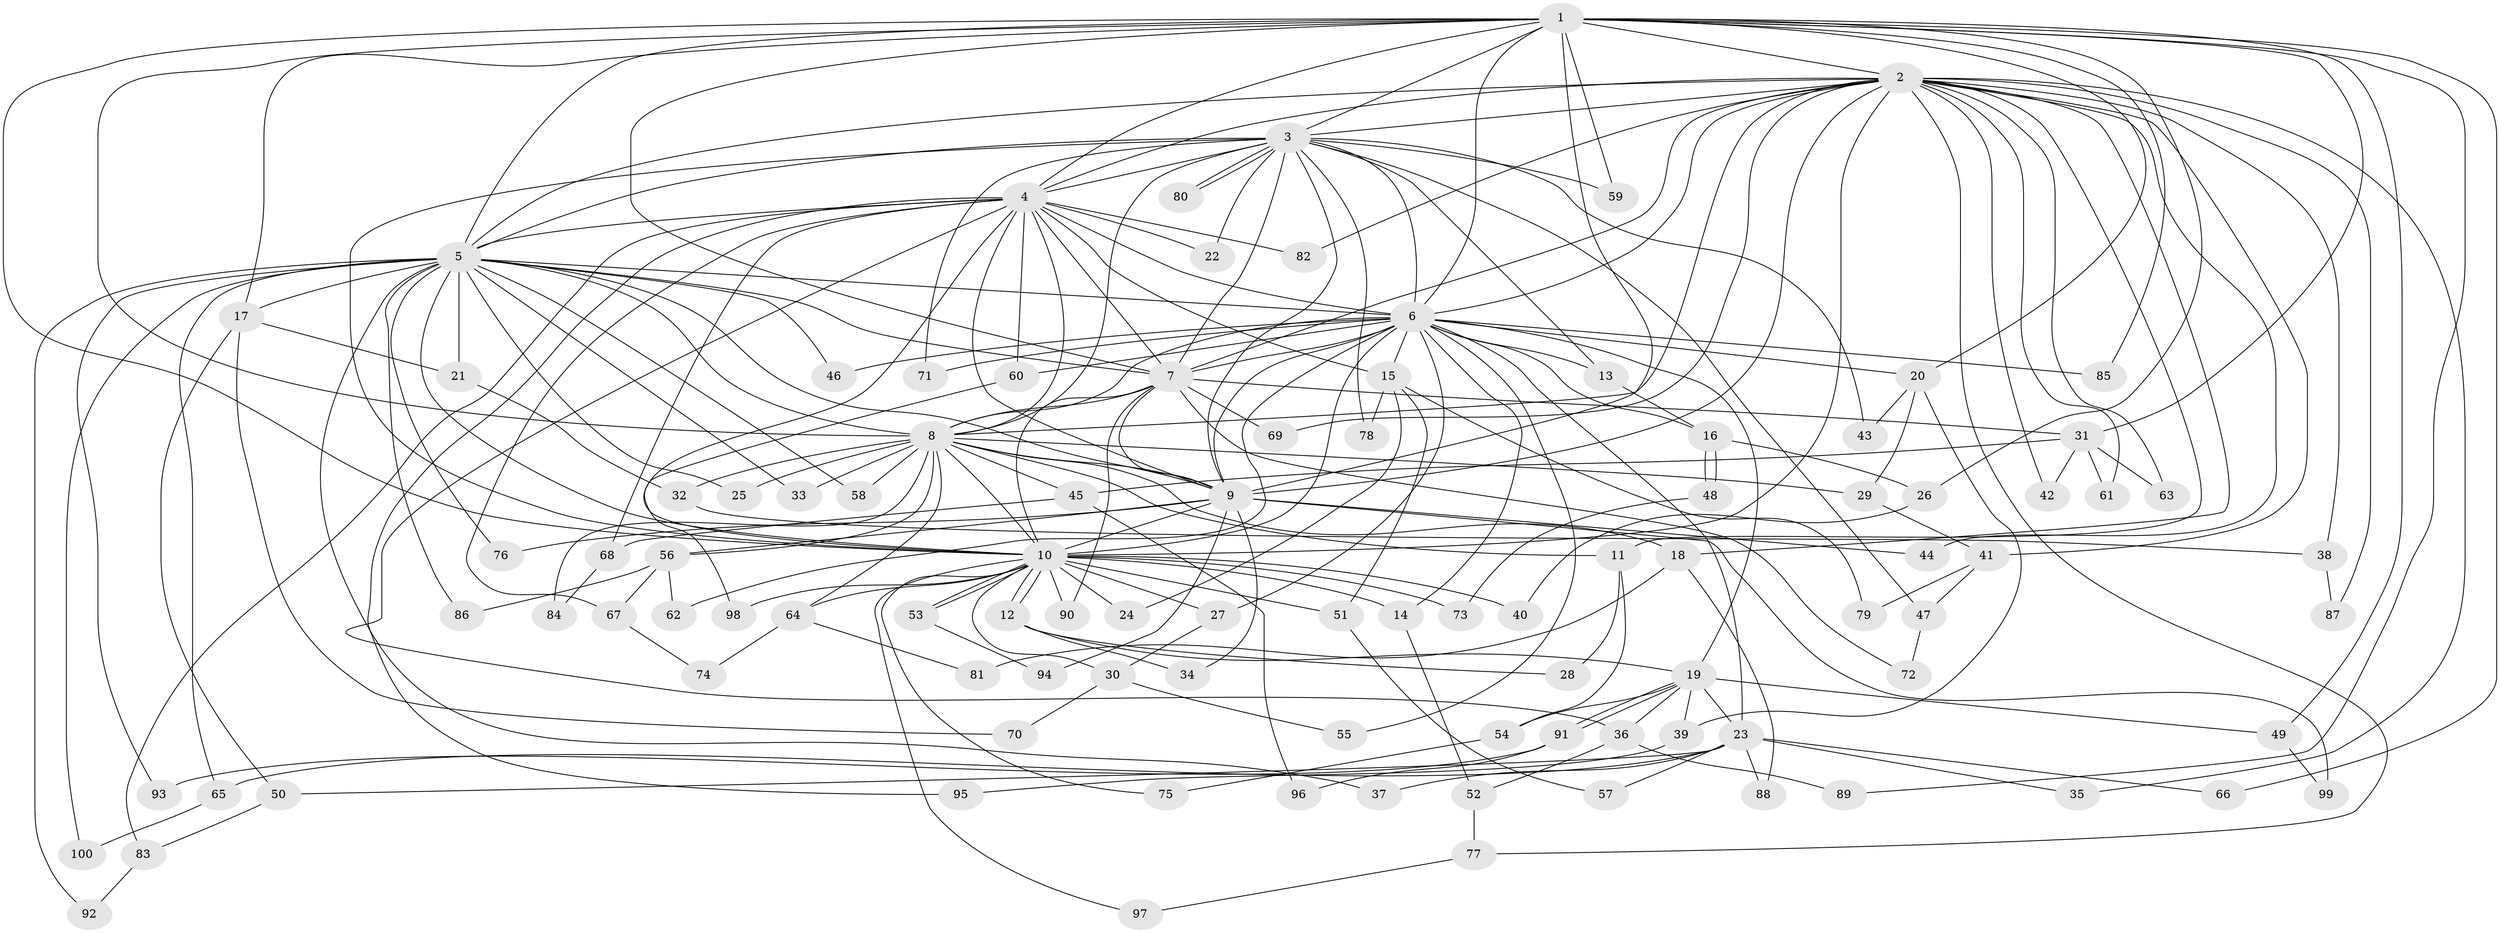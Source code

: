 // coarse degree distribution, {22: 0.02, 13: 0.04, 14: 0.02, 15: 0.02, 12: 0.02, 19: 0.02, 6: 0.02, 3: 0.18, 7: 0.02, 8: 0.06, 4: 0.06, 9: 0.04, 2: 0.4, 5: 0.06, 1: 0.02}
// Generated by graph-tools (version 1.1) at 2025/49/03/04/25 22:49:17]
// undirected, 100 vertices, 225 edges
graph export_dot {
  node [color=gray90,style=filled];
  1;
  2;
  3;
  4;
  5;
  6;
  7;
  8;
  9;
  10;
  11;
  12;
  13;
  14;
  15;
  16;
  17;
  18;
  19;
  20;
  21;
  22;
  23;
  24;
  25;
  26;
  27;
  28;
  29;
  30;
  31;
  32;
  33;
  34;
  35;
  36;
  37;
  38;
  39;
  40;
  41;
  42;
  43;
  44;
  45;
  46;
  47;
  48;
  49;
  50;
  51;
  52;
  53;
  54;
  55;
  56;
  57;
  58;
  59;
  60;
  61;
  62;
  63;
  64;
  65;
  66;
  67;
  68;
  69;
  70;
  71;
  72;
  73;
  74;
  75;
  76;
  77;
  78;
  79;
  80;
  81;
  82;
  83;
  84;
  85;
  86;
  87;
  88;
  89;
  90;
  91;
  92;
  93;
  94;
  95;
  96;
  97;
  98;
  99;
  100;
  1 -- 2;
  1 -- 3;
  1 -- 4;
  1 -- 5;
  1 -- 6;
  1 -- 7;
  1 -- 8;
  1 -- 9;
  1 -- 10;
  1 -- 17;
  1 -- 20;
  1 -- 26;
  1 -- 31;
  1 -- 49;
  1 -- 59;
  1 -- 66;
  1 -- 85;
  1 -- 89;
  2 -- 3;
  2 -- 4;
  2 -- 5;
  2 -- 6;
  2 -- 7;
  2 -- 8;
  2 -- 9;
  2 -- 10;
  2 -- 11;
  2 -- 18;
  2 -- 35;
  2 -- 38;
  2 -- 41;
  2 -- 42;
  2 -- 44;
  2 -- 61;
  2 -- 63;
  2 -- 69;
  2 -- 77;
  2 -- 82;
  2 -- 87;
  3 -- 4;
  3 -- 5;
  3 -- 6;
  3 -- 7;
  3 -- 8;
  3 -- 9;
  3 -- 10;
  3 -- 13;
  3 -- 22;
  3 -- 43;
  3 -- 47;
  3 -- 59;
  3 -- 71;
  3 -- 78;
  3 -- 80;
  3 -- 80;
  4 -- 5;
  4 -- 6;
  4 -- 7;
  4 -- 8;
  4 -- 9;
  4 -- 10;
  4 -- 15;
  4 -- 22;
  4 -- 36;
  4 -- 60;
  4 -- 67;
  4 -- 68;
  4 -- 82;
  4 -- 83;
  4 -- 95;
  5 -- 6;
  5 -- 7;
  5 -- 8;
  5 -- 9;
  5 -- 10;
  5 -- 17;
  5 -- 21;
  5 -- 25;
  5 -- 33;
  5 -- 37;
  5 -- 46;
  5 -- 58;
  5 -- 65;
  5 -- 76;
  5 -- 86;
  5 -- 92;
  5 -- 93;
  5 -- 100;
  6 -- 7;
  6 -- 8;
  6 -- 9;
  6 -- 10;
  6 -- 13;
  6 -- 14;
  6 -- 15;
  6 -- 16;
  6 -- 19;
  6 -- 20;
  6 -- 23;
  6 -- 27;
  6 -- 46;
  6 -- 55;
  6 -- 60;
  6 -- 62;
  6 -- 71;
  6 -- 85;
  7 -- 8;
  7 -- 9;
  7 -- 10;
  7 -- 31;
  7 -- 69;
  7 -- 72;
  7 -- 90;
  8 -- 9;
  8 -- 10;
  8 -- 11;
  8 -- 18;
  8 -- 25;
  8 -- 29;
  8 -- 32;
  8 -- 33;
  8 -- 45;
  8 -- 56;
  8 -- 58;
  8 -- 64;
  8 -- 84;
  9 -- 10;
  9 -- 34;
  9 -- 44;
  9 -- 56;
  9 -- 76;
  9 -- 94;
  9 -- 99;
  10 -- 12;
  10 -- 12;
  10 -- 14;
  10 -- 24;
  10 -- 27;
  10 -- 30;
  10 -- 40;
  10 -- 51;
  10 -- 53;
  10 -- 53;
  10 -- 64;
  10 -- 73;
  10 -- 75;
  10 -- 90;
  10 -- 97;
  10 -- 98;
  11 -- 28;
  11 -- 54;
  12 -- 19;
  12 -- 28;
  12 -- 34;
  13 -- 16;
  14 -- 52;
  15 -- 24;
  15 -- 51;
  15 -- 78;
  15 -- 79;
  16 -- 26;
  16 -- 48;
  16 -- 48;
  17 -- 21;
  17 -- 50;
  17 -- 70;
  18 -- 81;
  18 -- 88;
  19 -- 23;
  19 -- 36;
  19 -- 39;
  19 -- 49;
  19 -- 54;
  19 -- 91;
  19 -- 91;
  20 -- 29;
  20 -- 39;
  20 -- 43;
  21 -- 32;
  23 -- 35;
  23 -- 37;
  23 -- 50;
  23 -- 57;
  23 -- 65;
  23 -- 66;
  23 -- 88;
  26 -- 40;
  27 -- 30;
  29 -- 41;
  30 -- 55;
  30 -- 70;
  31 -- 42;
  31 -- 45;
  31 -- 61;
  31 -- 63;
  32 -- 38;
  36 -- 52;
  36 -- 89;
  38 -- 87;
  39 -- 95;
  41 -- 47;
  41 -- 79;
  45 -- 68;
  45 -- 96;
  47 -- 72;
  48 -- 73;
  49 -- 99;
  50 -- 83;
  51 -- 57;
  52 -- 77;
  53 -- 94;
  54 -- 75;
  56 -- 62;
  56 -- 67;
  56 -- 86;
  60 -- 98;
  64 -- 74;
  64 -- 81;
  65 -- 100;
  67 -- 74;
  68 -- 84;
  77 -- 97;
  83 -- 92;
  91 -- 93;
  91 -- 96;
}
